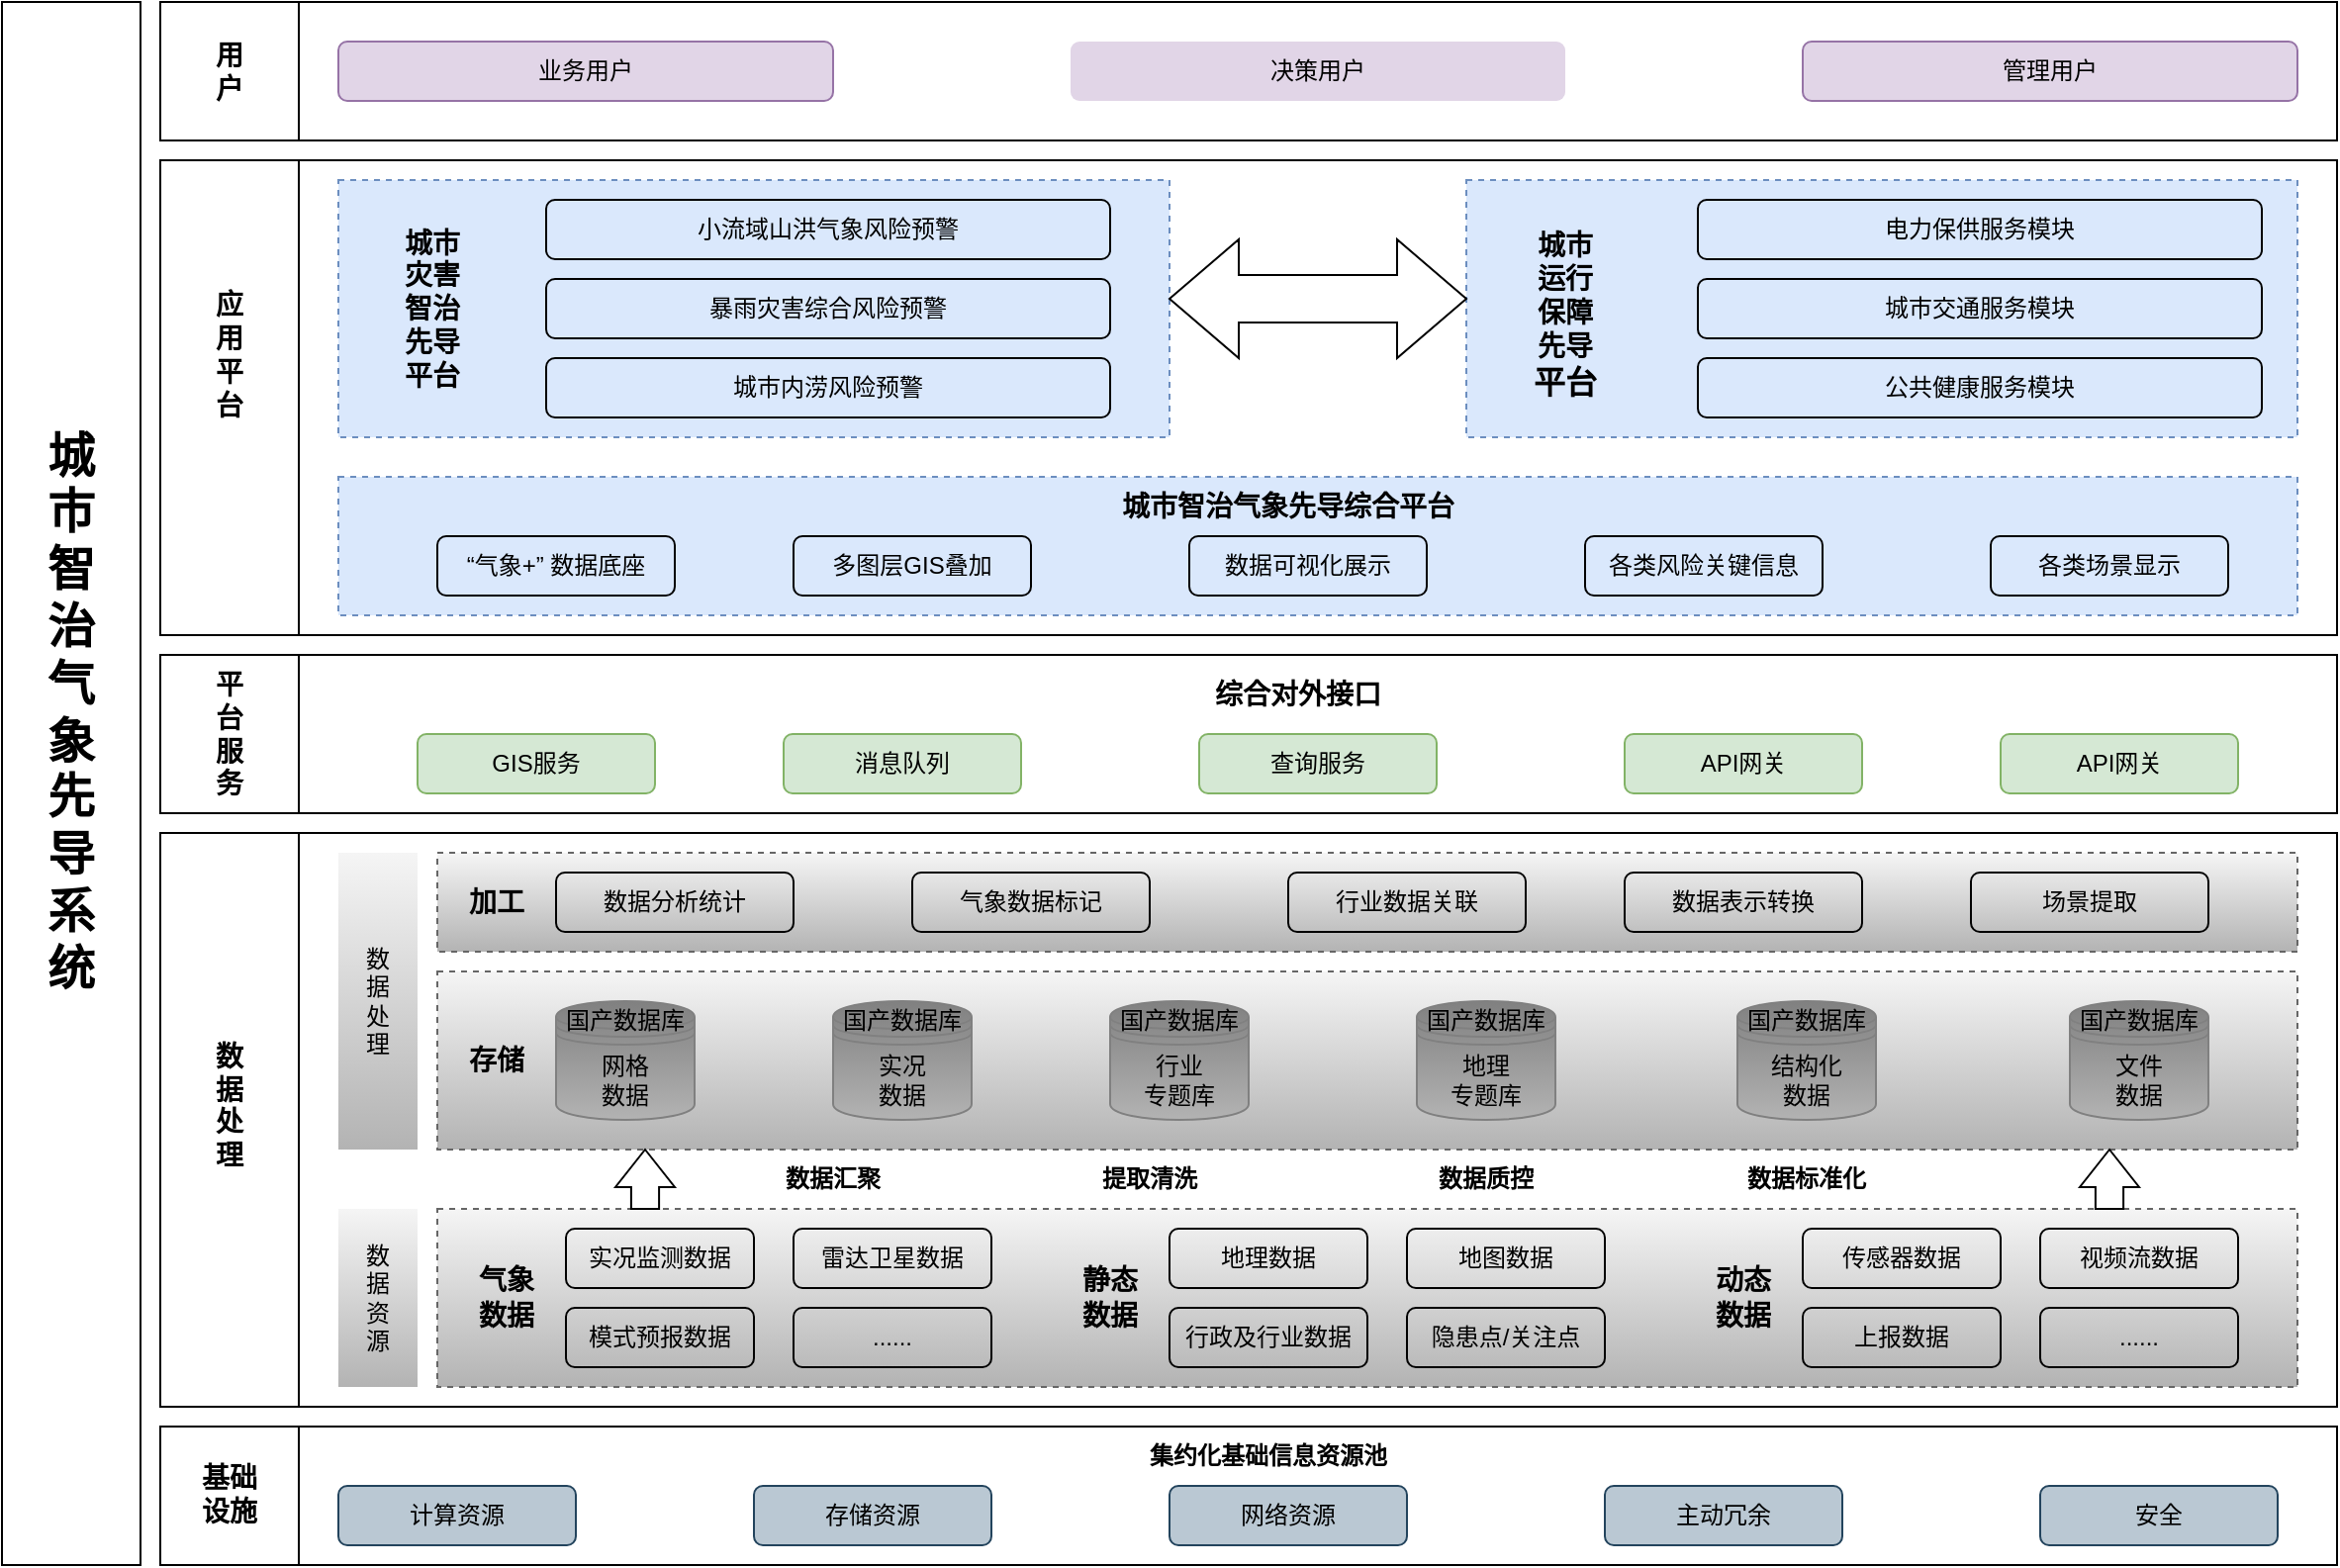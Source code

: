 <mxfile version="24.7.17">
  <diagram name="第 1 页" id="U8_30fp2nvI91OFab40k">
    <mxGraphModel dx="2796" dy="2189" grid="1" gridSize="10" guides="1" tooltips="1" connect="1" arrows="1" fold="1" page="1" pageScale="1" pageWidth="827" pageHeight="1169" math="0" shadow="0">
      <root>
        <mxCell id="0" />
        <mxCell id="1" parent="0" />
        <mxCell id="RmIIlUzGBDgc_fLuhPYh-38" value="" style="rounded=0;whiteSpace=wrap;html=1;dashed=1;fillColor=#dae8fc;strokeColor=#6c8ebf;" vertex="1" parent="1">
          <mxGeometry x="690" y="70" width="420" height="130" as="geometry" />
        </mxCell>
        <mxCell id="UFrKVk_Evucttn0kIX_x-103" value="" style="rounded=0;whiteSpace=wrap;html=1;fillColor=none;" parent="1" vertex="1">
          <mxGeometry x="100" y="60" width="1030" height="240" as="geometry" />
        </mxCell>
        <mxCell id="UFrKVk_Evucttn0kIX_x-15" value="" style="rounded=0;whiteSpace=wrap;html=1;fillColor=none;" parent="1" vertex="1">
          <mxGeometry x="100" y="400" width="1030" height="290" as="geometry" />
        </mxCell>
        <mxCell id="UFrKVk_Evucttn0kIX_x-48" value="" style="rounded=0;whiteSpace=wrap;html=1;fillColor=#f5f5f5;gradientColor=#b3b3b3;strokeColor=#666666;dashed=1;" parent="1" vertex="1">
          <mxGeometry x="170" y="470" width="940" height="90" as="geometry" />
        </mxCell>
        <mxCell id="UFrKVk_Evucttn0kIX_x-50" value="" style="shape=datastore;whiteSpace=wrap;html=1;fillColor=#808080;gradientColor=#b3b3b3;strokeColor=#808080;" parent="1" vertex="1">
          <mxGeometry x="230" y="485" width="70" height="60" as="geometry" />
        </mxCell>
        <mxCell id="UFrKVk_Evucttn0kIX_x-51" value="网格&lt;div&gt;数据&lt;/div&gt;" style="text;html=1;align=center;verticalAlign=middle;whiteSpace=wrap;rounded=0;" parent="1" vertex="1">
          <mxGeometry x="235" y="510" width="60" height="30" as="geometry" />
        </mxCell>
        <mxCell id="UFrKVk_Evucttn0kIX_x-7" value="" style="rounded=0;whiteSpace=wrap;html=1;fillColor=none;" parent="1" vertex="1">
          <mxGeometry x="100" y="700" width="1030" height="70" as="geometry" />
        </mxCell>
        <mxCell id="UFrKVk_Evucttn0kIX_x-18" value="" style="rounded=0;whiteSpace=wrap;html=1;fillColor=#f5f5f5;gradientColor=#b3b3b3;strokeColor=#666666;dashed=1;" parent="1" vertex="1">
          <mxGeometry x="170" y="590" width="940" height="90" as="geometry" />
        </mxCell>
        <mxCell id="UFrKVk_Evucttn0kIX_x-1" value="计算资源" style="rounded=1;whiteSpace=wrap;html=1;fillColor=#bac8d3;strokeColor=#23445d;" parent="1" vertex="1">
          <mxGeometry x="120" y="730" width="120" height="30" as="geometry" />
        </mxCell>
        <mxCell id="UFrKVk_Evucttn0kIX_x-2" value="存储资源" style="rounded=1;whiteSpace=wrap;html=1;fillColor=#bac8d3;strokeColor=#23445d;" parent="1" vertex="1">
          <mxGeometry x="330" y="730" width="120" height="30" as="geometry" />
        </mxCell>
        <mxCell id="UFrKVk_Evucttn0kIX_x-3" value="网络资源" style="rounded=1;whiteSpace=wrap;html=1;fillColor=#bac8d3;strokeColor=#23445d;" parent="1" vertex="1">
          <mxGeometry x="540" y="730" width="120" height="30" as="geometry" />
        </mxCell>
        <mxCell id="UFrKVk_Evucttn0kIX_x-4" value="主动冗余" style="rounded=1;whiteSpace=wrap;html=1;fillColor=#bac8d3;strokeColor=#23445d;" parent="1" vertex="1">
          <mxGeometry x="760" y="730" width="120" height="30" as="geometry" />
        </mxCell>
        <mxCell id="UFrKVk_Evucttn0kIX_x-5" value="安全" style="rounded=1;whiteSpace=wrap;html=1;fillColor=#bac8d3;strokeColor=#23445d;" parent="1" vertex="1">
          <mxGeometry x="980" y="730" width="120" height="30" as="geometry" />
        </mxCell>
        <mxCell id="UFrKVk_Evucttn0kIX_x-6" value="&lt;font face=&quot;Times New Roman&quot; style=&quot;font-size: 14px;&quot;&gt;&lt;b style=&quot;&quot;&gt;基础&lt;/b&gt;&lt;/font&gt;&lt;div&gt;&lt;font face=&quot;xRImtguvzTZKVekVsjoN&quot; style=&quot;font-size: 14px;&quot;&gt;&lt;b style=&quot;&quot;&gt;设施&lt;/b&gt;&lt;/font&gt;&lt;/div&gt;" style="whiteSpace=wrap;html=1;aspect=fixed;fillColor=none;" parent="1" vertex="1">
          <mxGeometry x="30" y="700" width="70" height="70" as="geometry" />
        </mxCell>
        <mxCell id="UFrKVk_Evucttn0kIX_x-8" value="&lt;b&gt;集约化基础信息资源池&lt;/b&gt;" style="text;html=1;align=center;verticalAlign=middle;whiteSpace=wrap;rounded=0;" parent="1" vertex="1">
          <mxGeometry x="485" y="700" width="210" height="30" as="geometry" />
        </mxCell>
        <mxCell id="UFrKVk_Evucttn0kIX_x-13" value="数&lt;div&gt;据&lt;/div&gt;&lt;div&gt;资&lt;/div&gt;&lt;div&gt;源&lt;/div&gt;" style="rounded=0;whiteSpace=wrap;html=1;fillColor=#f5f5f5;strokeColor=none;gradientColor=#b3b3b3;" parent="1" vertex="1">
          <mxGeometry x="120" y="590" width="40" height="90" as="geometry" />
        </mxCell>
        <mxCell id="UFrKVk_Evucttn0kIX_x-17" value="&lt;font style=&quot;font-size: 14px;&quot;&gt;&lt;b style=&quot;&quot;&gt;数&lt;/b&gt;&lt;/font&gt;&lt;div&gt;&lt;font style=&quot;font-size: 14px;&quot;&gt;&lt;b&gt;据&lt;/b&gt;&lt;/font&gt;&lt;/div&gt;&lt;div&gt;&lt;font style=&quot;font-size: 14px;&quot;&gt;&lt;b&gt;处&lt;/b&gt;&lt;/font&gt;&lt;/div&gt;&lt;div&gt;&lt;font style=&quot;font-size: 14px;&quot;&gt;&lt;b&gt;理&lt;/b&gt;&lt;/font&gt;&lt;/div&gt;&lt;div&gt;&lt;br&gt;&lt;/div&gt;" style="rounded=0;whiteSpace=wrap;html=1;fillColor=none;" parent="1" vertex="1">
          <mxGeometry x="30" y="400" width="70" height="290" as="geometry" />
        </mxCell>
        <mxCell id="UFrKVk_Evucttn0kIX_x-19" value="&lt;font face=&quot;Times New Roman&quot; style=&quot;font-size: 14px;&quot;&gt;&lt;b&gt;气象&lt;/b&gt;&lt;/font&gt;&lt;div&gt;&lt;font style=&quot;font-size: 14px;&quot;&gt;&lt;b&gt;数据&lt;/b&gt;&lt;/font&gt;&lt;/div&gt;" style="text;html=1;align=center;verticalAlign=middle;whiteSpace=wrap;rounded=0;" parent="1" vertex="1">
          <mxGeometry x="175" y="605" width="60" height="60" as="geometry" />
        </mxCell>
        <mxCell id="UFrKVk_Evucttn0kIX_x-21" value="实况监测数据" style="rounded=1;whiteSpace=wrap;html=1;fillColor=none;" parent="1" vertex="1">
          <mxGeometry x="235" y="600" width="95" height="30" as="geometry" />
        </mxCell>
        <mxCell id="UFrKVk_Evucttn0kIX_x-22" value="模式预报数据" style="rounded=1;whiteSpace=wrap;html=1;fillColor=none;" parent="1" vertex="1">
          <mxGeometry x="235" y="640" width="95" height="30" as="geometry" />
        </mxCell>
        <mxCell id="UFrKVk_Evucttn0kIX_x-23" value="雷达卫星数据" style="rounded=1;whiteSpace=wrap;html=1;fillColor=none;" parent="1" vertex="1">
          <mxGeometry x="350" y="600" width="100" height="30" as="geometry" />
        </mxCell>
        <mxCell id="UFrKVk_Evucttn0kIX_x-24" value="......" style="rounded=1;whiteSpace=wrap;html=1;fillColor=none;" parent="1" vertex="1">
          <mxGeometry x="350" y="640" width="100" height="30" as="geometry" />
        </mxCell>
        <mxCell id="UFrKVk_Evucttn0kIX_x-34" value="&lt;font face=&quot;Times New Roman&quot;&gt;&lt;span style=&quot;font-size: 14px;&quot;&gt;&lt;b&gt;静态&lt;/b&gt;&lt;/span&gt;&lt;/font&gt;&lt;br&gt;&lt;div&gt;&lt;font style=&quot;font-size: 14px;&quot;&gt;&lt;b&gt;数据&lt;/b&gt;&lt;/font&gt;&lt;/div&gt;" style="text;html=1;align=center;verticalAlign=middle;whiteSpace=wrap;rounded=1;" parent="1" vertex="1">
          <mxGeometry x="480" y="605" width="60" height="60" as="geometry" />
        </mxCell>
        <mxCell id="UFrKVk_Evucttn0kIX_x-35" value="地理数据" style="rounded=1;whiteSpace=wrap;html=1;fillColor=none;" parent="1" vertex="1">
          <mxGeometry x="540" y="600" width="100" height="30" as="geometry" />
        </mxCell>
        <mxCell id="UFrKVk_Evucttn0kIX_x-36" value="地图数据" style="rounded=1;whiteSpace=wrap;html=1;fillColor=none;" parent="1" vertex="1">
          <mxGeometry x="660" y="600" width="100" height="30" as="geometry" />
        </mxCell>
        <mxCell id="UFrKVk_Evucttn0kIX_x-37" value="行政及行业数据" style="rounded=1;whiteSpace=wrap;html=1;fillColor=none;" parent="1" vertex="1">
          <mxGeometry x="540" y="640" width="100" height="30" as="geometry" />
        </mxCell>
        <mxCell id="UFrKVk_Evucttn0kIX_x-38" value="隐患点/关注点" style="rounded=1;whiteSpace=wrap;html=1;fillColor=none;" parent="1" vertex="1">
          <mxGeometry x="660" y="640" width="100" height="30" as="geometry" />
        </mxCell>
        <mxCell id="UFrKVk_Evucttn0kIX_x-39" value="数&lt;div&gt;据&lt;/div&gt;&lt;div&gt;处&lt;/div&gt;&lt;div&gt;理&lt;/div&gt;" style="rounded=0;whiteSpace=wrap;html=1;fillColor=#f5f5f5;strokeColor=none;gradientColor=#b3b3b3;" parent="1" vertex="1">
          <mxGeometry x="120" y="410" width="40" height="150" as="geometry" />
        </mxCell>
        <mxCell id="UFrKVk_Evucttn0kIX_x-42" value="" style="html=1;shadow=0;dashed=0;align=center;verticalAlign=middle;shape=mxgraph.arrows2.arrow;dy=0.53;dx=19;direction=north;notch=0;" parent="1" vertex="1">
          <mxGeometry x="260" y="560" width="30" height="30" as="geometry" />
        </mxCell>
        <mxCell id="UFrKVk_Evucttn0kIX_x-43" value="" style="html=1;shadow=0;dashed=0;align=center;verticalAlign=middle;shape=mxgraph.arrows2.arrow;dy=0.53;dx=19;direction=north;notch=0;" parent="1" vertex="1">
          <mxGeometry x="1000" y="560" width="30" height="30" as="geometry" />
        </mxCell>
        <mxCell id="UFrKVk_Evucttn0kIX_x-44" value="&lt;b&gt;数据汇聚&lt;/b&gt;" style="text;html=1;align=center;verticalAlign=middle;whiteSpace=wrap;rounded=0;" parent="1" vertex="1">
          <mxGeometry x="340" y="560" width="60" height="30" as="geometry" />
        </mxCell>
        <mxCell id="UFrKVk_Evucttn0kIX_x-45" value="&lt;b&gt;提取清洗&lt;/b&gt;" style="text;html=1;align=center;verticalAlign=middle;whiteSpace=wrap;rounded=0;" parent="1" vertex="1">
          <mxGeometry x="500" y="560" width="60" height="30" as="geometry" />
        </mxCell>
        <mxCell id="UFrKVk_Evucttn0kIX_x-46" value="&lt;b&gt;数据质控&lt;/b&gt;" style="text;html=1;align=center;verticalAlign=middle;whiteSpace=wrap;rounded=0;" parent="1" vertex="1">
          <mxGeometry x="670" y="560" width="60" height="30" as="geometry" />
        </mxCell>
        <mxCell id="UFrKVk_Evucttn0kIX_x-47" value="&lt;b&gt;数据标准化&lt;/b&gt;" style="text;html=1;align=center;verticalAlign=middle;whiteSpace=wrap;rounded=0;" parent="1" vertex="1">
          <mxGeometry x="827" y="560" width="70" height="30" as="geometry" />
        </mxCell>
        <mxCell id="UFrKVk_Evucttn0kIX_x-49" value="&lt;b&gt;&lt;font style=&quot;font-size: 14px;&quot;&gt;存储&lt;/font&gt;&lt;/b&gt;" style="text;html=1;align=center;verticalAlign=middle;whiteSpace=wrap;rounded=0;" parent="1" vertex="1">
          <mxGeometry x="170" y="500" width="60" height="30" as="geometry" />
        </mxCell>
        <mxCell id="UFrKVk_Evucttn0kIX_x-52" value="实况&lt;div&gt;数据&lt;/div&gt;" style="shape=datastore;whiteSpace=wrap;html=1;fillColor=#808080;gradientColor=#b3b3b3;strokeColor=#808080;" parent="1" vertex="1">
          <mxGeometry x="370" y="485" width="70" height="60" as="geometry" />
        </mxCell>
        <mxCell id="UFrKVk_Evucttn0kIX_x-53" value="结构化&lt;div&gt;数据&lt;/div&gt;" style="shape=datastore;whiteSpace=wrap;html=1;fillColor=#808080;gradientColor=#b3b3b3;strokeColor=#808080;" parent="1" vertex="1">
          <mxGeometry x="827" y="485" width="70" height="60" as="geometry" />
        </mxCell>
        <mxCell id="UFrKVk_Evucttn0kIX_x-54" value="&lt;div&gt;文件&lt;/div&gt;&lt;div&gt;数据&lt;/div&gt;" style="shape=datastore;whiteSpace=wrap;html=1;fillColor=#808080;gradientColor=#b3b3b3;strokeColor=#808080;" parent="1" vertex="1">
          <mxGeometry x="995" y="485" width="70" height="60" as="geometry" />
        </mxCell>
        <mxCell id="UFrKVk_Evucttn0kIX_x-55" value="" style="rounded=0;whiteSpace=wrap;html=1;fillColor=#f5f5f5;gradientColor=#b3b3b3;strokeColor=#666666;dashed=1;" parent="1" vertex="1">
          <mxGeometry x="170" y="410" width="940" height="50" as="geometry" />
        </mxCell>
        <mxCell id="UFrKVk_Evucttn0kIX_x-56" value="&lt;b&gt;&lt;font style=&quot;font-size: 14px;&quot;&gt;加工&lt;/font&gt;&lt;/b&gt;" style="text;html=1;align=center;verticalAlign=middle;whiteSpace=wrap;rounded=0;" parent="1" vertex="1">
          <mxGeometry x="170" y="420" width="60" height="30" as="geometry" />
        </mxCell>
        <mxCell id="UFrKVk_Evucttn0kIX_x-57" value="数据分析统计" style="rounded=1;whiteSpace=wrap;html=1;fillColor=none;" parent="1" vertex="1">
          <mxGeometry x="230" y="420" width="120" height="30" as="geometry" />
        </mxCell>
        <mxCell id="UFrKVk_Evucttn0kIX_x-58" value="气象数据标记" style="rounded=1;whiteSpace=wrap;html=1;fillColor=none;" parent="1" vertex="1">
          <mxGeometry x="410" y="420" width="120" height="30" as="geometry" />
        </mxCell>
        <mxCell id="UFrKVk_Evucttn0kIX_x-59" value="行业数据关联" style="rounded=1;whiteSpace=wrap;html=1;fillColor=none;" parent="1" vertex="1">
          <mxGeometry x="600" y="420" width="120" height="30" as="geometry" />
        </mxCell>
        <mxCell id="UFrKVk_Evucttn0kIX_x-60" value="场景提取" style="rounded=1;whiteSpace=wrap;html=1;fillColor=none;" parent="1" vertex="1">
          <mxGeometry x="945" y="420" width="120" height="30" as="geometry" />
        </mxCell>
        <mxCell id="UFrKVk_Evucttn0kIX_x-61" value="" style="rounded=0;whiteSpace=wrap;html=1;fillColor=none;" parent="1" vertex="1">
          <mxGeometry x="100" y="310" width="1030" height="80" as="geometry" />
        </mxCell>
        <mxCell id="UFrKVk_Evucttn0kIX_x-64" value="&lt;div&gt;&lt;span style=&quot;font-size: 14px;&quot;&gt;&lt;b&gt;平&lt;/b&gt;&lt;/span&gt;&lt;/div&gt;&lt;div&gt;&lt;span style=&quot;font-size: 14px;&quot;&gt;&lt;b&gt;台&lt;/b&gt;&lt;/span&gt;&lt;/div&gt;&lt;div&gt;&lt;span style=&quot;font-size: 14px;&quot;&gt;&lt;b&gt;服&lt;/b&gt;&lt;/span&gt;&lt;/div&gt;&lt;div&gt;&lt;span style=&quot;font-size: 14px;&quot;&gt;&lt;b&gt;务&lt;/b&gt;&lt;/span&gt;&lt;/div&gt;" style="rounded=0;whiteSpace=wrap;html=1;fillColor=none;" parent="1" vertex="1">
          <mxGeometry x="30" y="310" width="70" height="80" as="geometry" />
        </mxCell>
        <mxCell id="UFrKVk_Evucttn0kIX_x-96" value="GIS服务" style="rounded=1;whiteSpace=wrap;html=1;fillColor=#d5e8d4;strokeColor=#82b366;" parent="1" vertex="1">
          <mxGeometry x="160" y="350" width="120" height="30" as="geometry" />
        </mxCell>
        <mxCell id="UFrKVk_Evucttn0kIX_x-97" value="消息队列" style="rounded=1;whiteSpace=wrap;html=1;fillColor=#d5e8d4;strokeColor=#82b366;" parent="1" vertex="1">
          <mxGeometry x="345" y="350" width="120" height="30" as="geometry" />
        </mxCell>
        <mxCell id="UFrKVk_Evucttn0kIX_x-98" value="查询服务" style="rounded=1;whiteSpace=wrap;html=1;fillColor=#d5e8d4;strokeColor=#82b366;" parent="1" vertex="1">
          <mxGeometry x="555" y="350" width="120" height="30" as="geometry" />
        </mxCell>
        <mxCell id="UFrKVk_Evucttn0kIX_x-99" value="API网关" style="rounded=1;whiteSpace=wrap;html=1;fillColor=#d5e8d4;strokeColor=#82b366;" parent="1" vertex="1">
          <mxGeometry x="770" y="350" width="120" height="30" as="geometry" />
        </mxCell>
        <mxCell id="UFrKVk_Evucttn0kIX_x-104" value="" style="rounded=0;whiteSpace=wrap;html=1;dashed=1;fillColor=#dae8fc;strokeColor=#6c8ebf;" parent="1" vertex="1">
          <mxGeometry x="120" y="70" width="420" height="130" as="geometry" />
        </mxCell>
        <mxCell id="UFrKVk_Evucttn0kIX_x-105" value="&lt;span style=&quot;font-size: 14px;&quot;&gt;&lt;b&gt;应&lt;/b&gt;&lt;/span&gt;&lt;div&gt;&lt;span style=&quot;font-size: 14px;&quot;&gt;&lt;b&gt;用&lt;/b&gt;&lt;/span&gt;&lt;/div&gt;&lt;div&gt;&lt;span style=&quot;font-size: 14px;&quot;&gt;&lt;b&gt;平&lt;/b&gt;&lt;/span&gt;&lt;/div&gt;&lt;div&gt;&lt;span style=&quot;font-size: 14px;&quot;&gt;&lt;b&gt;台&lt;/b&gt;&lt;/span&gt;&lt;br&gt;&lt;div&gt;&lt;div&gt;&lt;br&gt;&lt;/div&gt;&lt;div&gt;&lt;br&gt;&lt;/div&gt;&lt;div&gt;&lt;br&gt;&lt;/div&gt;&lt;/div&gt;&lt;/div&gt;" style="rounded=0;whiteSpace=wrap;html=1;fillColor=none;" parent="1" vertex="1">
          <mxGeometry x="30" y="60" width="70" height="240" as="geometry" />
        </mxCell>
        <mxCell id="UFrKVk_Evucttn0kIX_x-107" value="&lt;font style=&quot;font-size: 14px;&quot;&gt;&lt;b style=&quot;&quot;&gt;城&lt;span style=&quot;background-color: initial;&quot;&gt;市&lt;/span&gt;&lt;/b&gt;&lt;/font&gt;&lt;div&gt;&lt;font style=&quot;font-size: 14px;&quot;&gt;&lt;b&gt;灾&lt;span style=&quot;background-color: initial;&quot;&gt;害&lt;/span&gt;&lt;/b&gt;&lt;/font&gt;&lt;/div&gt;&lt;div&gt;&lt;font style=&quot;font-size: 14px;&quot;&gt;&lt;b&gt;智&lt;span style=&quot;background-color: initial;&quot;&gt;治&lt;/span&gt;&lt;/b&gt;&lt;/font&gt;&lt;/div&gt;&lt;div&gt;&lt;font style=&quot;font-size: 14px;&quot;&gt;&lt;b style=&quot;&quot;&gt;先&lt;span style=&quot;background-color: initial;&quot;&gt;导&lt;/span&gt;&lt;/b&gt;&lt;/font&gt;&lt;/div&gt;&lt;div&gt;&lt;font style=&quot;font-size: 14px;&quot;&gt;&lt;b&gt;平&lt;span style=&quot;background-color: initial;&quot;&gt;台&lt;/span&gt;&lt;/b&gt;&lt;/font&gt;&lt;/div&gt;" style="rounded=1;whiteSpace=wrap;html=1;fillColor=none;strokeColor=none;" parent="1" vertex="1">
          <mxGeometry x="150" y="77.5" width="35" height="115" as="geometry" />
        </mxCell>
        <mxCell id="UFrKVk_Evucttn0kIX_x-118" value="" style="rounded=0;whiteSpace=wrap;html=1;fillColor=none;" parent="1" vertex="1">
          <mxGeometry x="100" y="-20" width="1030" height="70" as="geometry" />
        </mxCell>
        <mxCell id="UFrKVk_Evucttn0kIX_x-119" value="&lt;span style=&quot;font-size: 14px;&quot;&gt;&lt;b&gt;用&lt;/b&gt;&lt;/span&gt;&lt;div&gt;&lt;span style=&quot;font-size: 14px;&quot;&gt;&lt;b&gt;户&lt;/b&gt;&lt;/span&gt;&lt;/div&gt;" style="rounded=0;whiteSpace=wrap;html=1;fillColor=none;" parent="1" vertex="1">
          <mxGeometry x="30" y="-20" width="70" height="70" as="geometry" />
        </mxCell>
        <mxCell id="UFrKVk_Evucttn0kIX_x-120" value="业务用户" style="rounded=1;whiteSpace=wrap;html=1;fillColor=#e1d5e7;strokeColor=#9673a6;" parent="1" vertex="1">
          <mxGeometry x="120" width="250" height="30" as="geometry" />
        </mxCell>
        <mxCell id="UFrKVk_Evucttn0kIX_x-121" value="决策用户" style="rounded=1;whiteSpace=wrap;html=1;fillColor=#e1d5e7;strokeColor=none;" parent="1" vertex="1">
          <mxGeometry x="490" width="250" height="30" as="geometry" />
        </mxCell>
        <mxCell id="UFrKVk_Evucttn0kIX_x-122" value="管理用户" style="rounded=1;whiteSpace=wrap;html=1;fillColor=#e1d5e7;strokeColor=#9673a6;" parent="1" vertex="1">
          <mxGeometry x="860" width="250" height="30" as="geometry" />
        </mxCell>
        <mxCell id="UFrKVk_Evucttn0kIX_x-125" value="国产数据库" style="text;html=1;align=center;verticalAlign=middle;whiteSpace=wrap;rounded=0;" parent="1" vertex="1">
          <mxGeometry x="230" y="480" width="70" height="30" as="geometry" />
        </mxCell>
        <mxCell id="UFrKVk_Evucttn0kIX_x-126" value="国产数据库" style="text;html=1;align=center;verticalAlign=middle;whiteSpace=wrap;rounded=0;" parent="1" vertex="1">
          <mxGeometry x="370" y="480" width="70" height="30" as="geometry" />
        </mxCell>
        <mxCell id="UFrKVk_Evucttn0kIX_x-127" value="国产数据库" style="text;html=1;align=center;verticalAlign=middle;whiteSpace=wrap;rounded=0;" parent="1" vertex="1">
          <mxGeometry x="827" y="480" width="70" height="30" as="geometry" />
        </mxCell>
        <mxCell id="UFrKVk_Evucttn0kIX_x-128" value="国产数据库" style="text;html=1;align=center;verticalAlign=middle;whiteSpace=wrap;rounded=0;" parent="1" vertex="1">
          <mxGeometry x="995" y="480" width="70" height="30" as="geometry" />
        </mxCell>
        <mxCell id="UFrKVk_Evucttn0kIX_x-129" value="&lt;div&gt;&lt;span style=&quot;font-size: 24px;&quot;&gt;&lt;b&gt;城&lt;/b&gt;&lt;/span&gt;&lt;/div&gt;&lt;div&gt;&lt;span style=&quot;font-size: 24px;&quot;&gt;&lt;b&gt;市&lt;/b&gt;&lt;/span&gt;&lt;/div&gt;&lt;div&gt;&lt;span style=&quot;font-size: 24px;&quot;&gt;&lt;b&gt;智&lt;/b&gt;&lt;/span&gt;&lt;/div&gt;&lt;div&gt;&lt;span style=&quot;font-size: 24px;&quot;&gt;&lt;b&gt;治&lt;/b&gt;&lt;/span&gt;&lt;/div&gt;&lt;div&gt;&lt;span style=&quot;font-size: 24px;&quot;&gt;&lt;b&gt;气&lt;/b&gt;&lt;/span&gt;&lt;/div&gt;&lt;div&gt;&lt;span style=&quot;font-size: 24px;&quot;&gt;&lt;b&gt;象&lt;/b&gt;&lt;/span&gt;&lt;/div&gt;&lt;div&gt;&lt;span style=&quot;font-size: 24px;&quot;&gt;&lt;b&gt;先&lt;/b&gt;&lt;/span&gt;&lt;/div&gt;&lt;div&gt;&lt;span style=&quot;font-size: 24px;&quot;&gt;&lt;b&gt;导&lt;/b&gt;&lt;/span&gt;&lt;/div&gt;&lt;div&gt;&lt;span style=&quot;font-size: 24px;&quot;&gt;&lt;b&gt;系&lt;/b&gt;&lt;/span&gt;&lt;/div&gt;&lt;div&gt;&lt;span style=&quot;font-size: 24px;&quot;&gt;&lt;b&gt;统&lt;/b&gt;&lt;/span&gt;&lt;/div&gt;&lt;div&gt;&lt;br&gt;&lt;/div&gt;&lt;div&gt;&lt;br&gt;&lt;/div&gt;&lt;div&gt;&lt;br&gt;&lt;/div&gt;&lt;div&gt;&lt;br&gt;&lt;/div&gt;&lt;div&gt;&lt;br&gt;&lt;/div&gt;" style="rounded=0;whiteSpace=wrap;html=1;fillColor=none;" parent="1" vertex="1">
          <mxGeometry x="-50" y="-20" width="70" height="790" as="geometry" />
        </mxCell>
        <mxCell id="RmIIlUzGBDgc_fLuhPYh-1" value="&lt;font face=&quot;Times New Roman&quot;&gt;&lt;span style=&quot;font-size: 14px;&quot;&gt;&lt;b&gt;动态&lt;/b&gt;&lt;/span&gt;&lt;/font&gt;&lt;br&gt;&lt;div&gt;&lt;font style=&quot;font-size: 14px;&quot;&gt;&lt;b&gt;数据&lt;/b&gt;&lt;/font&gt;&lt;/div&gt;" style="text;html=1;align=center;verticalAlign=middle;whiteSpace=wrap;rounded=1;" vertex="1" parent="1">
          <mxGeometry x="800" y="605" width="60" height="60" as="geometry" />
        </mxCell>
        <mxCell id="RmIIlUzGBDgc_fLuhPYh-2" value="传感器数据" style="rounded=1;whiteSpace=wrap;html=1;fillColor=none;" vertex="1" parent="1">
          <mxGeometry x="860" y="600" width="100" height="30" as="geometry" />
        </mxCell>
        <mxCell id="RmIIlUzGBDgc_fLuhPYh-3" value="视频流数据" style="rounded=1;whiteSpace=wrap;html=1;fillColor=none;" vertex="1" parent="1">
          <mxGeometry x="980" y="600" width="100" height="30" as="geometry" />
        </mxCell>
        <mxCell id="RmIIlUzGBDgc_fLuhPYh-9" value="上报数据" style="rounded=1;whiteSpace=wrap;html=1;fillColor=none;" vertex="1" parent="1">
          <mxGeometry x="860" y="640" width="100" height="30" as="geometry" />
        </mxCell>
        <mxCell id="RmIIlUzGBDgc_fLuhPYh-10" value="......" style="rounded=1;whiteSpace=wrap;html=1;fillColor=none;" vertex="1" parent="1">
          <mxGeometry x="980" y="640" width="100" height="30" as="geometry" />
        </mxCell>
        <mxCell id="RmIIlUzGBDgc_fLuhPYh-11" value="行业&lt;div&gt;专题库&lt;/div&gt;" style="shape=datastore;whiteSpace=wrap;html=1;fillColor=#808080;gradientColor=#b3b3b3;strokeColor=#808080;" vertex="1" parent="1">
          <mxGeometry x="510" y="485" width="70" height="60" as="geometry" />
        </mxCell>
        <mxCell id="RmIIlUzGBDgc_fLuhPYh-12" value="国产数据库" style="text;html=1;align=center;verticalAlign=middle;whiteSpace=wrap;rounded=0;" vertex="1" parent="1">
          <mxGeometry x="510" y="480" width="70" height="30" as="geometry" />
        </mxCell>
        <mxCell id="RmIIlUzGBDgc_fLuhPYh-13" value="&lt;div&gt;地理&lt;br&gt;专题库&lt;/div&gt;" style="shape=datastore;whiteSpace=wrap;html=1;fillColor=#808080;gradientColor=#b3b3b3;strokeColor=#808080;" vertex="1" parent="1">
          <mxGeometry x="665" y="485" width="70" height="60" as="geometry" />
        </mxCell>
        <mxCell id="RmIIlUzGBDgc_fLuhPYh-14" value="国产数据库" style="text;html=1;align=center;verticalAlign=middle;whiteSpace=wrap;rounded=0;" vertex="1" parent="1">
          <mxGeometry x="665" y="480" width="70" height="30" as="geometry" />
        </mxCell>
        <mxCell id="RmIIlUzGBDgc_fLuhPYh-15" value="数据表示转换" style="rounded=1;whiteSpace=wrap;html=1;fillColor=none;" vertex="1" parent="1">
          <mxGeometry x="770" y="420" width="120" height="30" as="geometry" />
        </mxCell>
        <mxCell id="RmIIlUzGBDgc_fLuhPYh-16" value="API网关" style="rounded=1;whiteSpace=wrap;html=1;fillColor=#d5e8d4;strokeColor=#82b366;" vertex="1" parent="1">
          <mxGeometry x="960" y="350" width="120" height="30" as="geometry" />
        </mxCell>
        <mxCell id="RmIIlUzGBDgc_fLuhPYh-19" value="&lt;font style=&quot;font-size: 12px;&quot; face=&quot;Times New Roman&quot;&gt;暴雨灾害综合风险预警&lt;/font&gt;" style="rounded=1;whiteSpace=wrap;html=1;fillColor=none;" vertex="1" parent="1">
          <mxGeometry x="225" y="120" width="285" height="30" as="geometry" />
        </mxCell>
        <mxCell id="RmIIlUzGBDgc_fLuhPYh-21" value="&lt;font style=&quot;font-size: 12px;&quot; face=&quot;Times New Roman&quot;&gt;城市内涝风险预警&lt;/font&gt;" style="rounded=1;whiteSpace=wrap;html=1;fillColor=none;" vertex="1" parent="1">
          <mxGeometry x="225" y="160" width="285" height="30" as="geometry" />
        </mxCell>
        <mxCell id="RmIIlUzGBDgc_fLuhPYh-23" value="&lt;font style=&quot;font-size: 12px;&quot; face=&quot;Times New Roman&quot;&gt;小流域山洪气象风险预警&lt;/font&gt;" style="rounded=1;whiteSpace=wrap;html=1;fillColor=none;" vertex="1" parent="1">
          <mxGeometry x="225" y="80" width="285" height="30" as="geometry" />
        </mxCell>
        <mxCell id="RmIIlUzGBDgc_fLuhPYh-24" value="&lt;font style=&quot;font-size: 14px;&quot;&gt;&lt;b style=&quot;&quot;&gt;城&lt;span style=&quot;background-color: initial;&quot;&gt;市&lt;/span&gt;&lt;/b&gt;&lt;/font&gt;&lt;div&gt;&lt;font style=&quot;font-size: 14px;&quot;&gt;&lt;b&gt;运&lt;span style=&quot;background-color: initial;&quot;&gt;行&lt;/span&gt;&lt;/b&gt;&lt;/font&gt;&lt;/div&gt;&lt;div&gt;&lt;font style=&quot;font-size: 14px;&quot;&gt;&lt;b&gt;&lt;span style=&quot;background-color: initial;&quot;&gt;保&lt;/span&gt;&lt;span style=&quot;background-color: initial;&quot;&gt;障&lt;/span&gt;&lt;/b&gt;&lt;/font&gt;&lt;/div&gt;&lt;div&gt;&lt;font style=&quot;font-size: 14px;&quot;&gt;&lt;b&gt;&lt;span style=&quot;background-color: initial;&quot;&gt;先&lt;/span&gt;&lt;span style=&quot;background-color: initial;&quot;&gt;导&lt;/span&gt;&lt;/b&gt;&lt;/font&gt;&lt;/div&gt;&lt;div&gt;&lt;font size=&quot;3&quot;&gt;&lt;b&gt;平&lt;span style=&quot;background-color: initial;&quot;&gt;台&lt;/span&gt;&lt;/b&gt;&lt;/font&gt;&lt;/div&gt;" style="rounded=1;whiteSpace=wrap;html=1;fillColor=none;strokeColor=none;" vertex="1" parent="1">
          <mxGeometry x="715" y="82.5" width="50" height="110" as="geometry" />
        </mxCell>
        <mxCell id="RmIIlUzGBDgc_fLuhPYh-26" value="&lt;font style=&quot;font-size: 12px;&quot;&gt;城市交通服务模块&lt;/font&gt;" style="rounded=1;whiteSpace=wrap;html=1;fillColor=none;" vertex="1" parent="1">
          <mxGeometry x="807" y="120" width="285" height="30" as="geometry" />
        </mxCell>
        <mxCell id="RmIIlUzGBDgc_fLuhPYh-28" value="&lt;font style=&quot;font-size: 12px;&quot;&gt;电力保供服务模块&lt;/font&gt;" style="rounded=1;whiteSpace=wrap;html=1;fillColor=none;" vertex="1" parent="1">
          <mxGeometry x="807" y="80" width="285" height="30" as="geometry" />
        </mxCell>
        <mxCell id="RmIIlUzGBDgc_fLuhPYh-29" value="&lt;font style=&quot;font-size: 12px;&quot;&gt;公共健康服务模块&lt;/font&gt;" style="rounded=1;whiteSpace=wrap;html=1;fillColor=none;" vertex="1" parent="1">
          <mxGeometry x="807" y="160" width="285" height="30" as="geometry" />
        </mxCell>
        <mxCell id="RmIIlUzGBDgc_fLuhPYh-32" value="" style="rounded=0;whiteSpace=wrap;html=1;fillColor=#dae8fc;strokeColor=#6c8ebf;dashed=1;" vertex="1" parent="1">
          <mxGeometry x="120" y="220" width="990" height="70" as="geometry" />
        </mxCell>
        <mxCell id="RmIIlUzGBDgc_fLuhPYh-40" value="&lt;b&gt;&lt;font style=&quot;font-size: 14px;&quot;&gt;城市智治气象先导综合平台&lt;/font&gt;&lt;/b&gt;" style="text;html=1;align=center;verticalAlign=middle;whiteSpace=wrap;rounded=0;" vertex="1" parent="1">
          <mxGeometry x="495" y="220" width="210" height="30" as="geometry" />
        </mxCell>
        <mxCell id="RmIIlUzGBDgc_fLuhPYh-41" value="“气象+” 数据底座" style="rounded=1;whiteSpace=wrap;html=1;fillColor=none;" vertex="1" parent="1">
          <mxGeometry x="170" y="250" width="120" height="30" as="geometry" />
        </mxCell>
        <mxCell id="RmIIlUzGBDgc_fLuhPYh-42" value="多图层GIS叠加" style="rounded=1;whiteSpace=wrap;html=1;fillColor=none;" vertex="1" parent="1">
          <mxGeometry x="350" y="250" width="120" height="30" as="geometry" />
        </mxCell>
        <mxCell id="RmIIlUzGBDgc_fLuhPYh-43" value="数据可视化展示" style="rounded=1;whiteSpace=wrap;html=1;fillColor=none;" vertex="1" parent="1">
          <mxGeometry x="550" y="250" width="120" height="30" as="geometry" />
        </mxCell>
        <mxCell id="RmIIlUzGBDgc_fLuhPYh-44" value="各类风险关键信息" style="rounded=1;whiteSpace=wrap;html=1;fillColor=none;" vertex="1" parent="1">
          <mxGeometry x="750" y="250" width="120" height="30" as="geometry" />
        </mxCell>
        <mxCell id="RmIIlUzGBDgc_fLuhPYh-45" value="各类场景显示" style="rounded=1;whiteSpace=wrap;html=1;fillColor=none;" vertex="1" parent="1">
          <mxGeometry x="955" y="250" width="120" height="30" as="geometry" />
        </mxCell>
        <mxCell id="RmIIlUzGBDgc_fLuhPYh-47" value="" style="html=1;shadow=0;dashed=0;align=center;verticalAlign=middle;shape=mxgraph.arrows2.twoWayArrow;dy=0.6;dx=35;" vertex="1" parent="1">
          <mxGeometry x="540" y="100" width="150" height="60" as="geometry" />
        </mxCell>
        <mxCell id="RmIIlUzGBDgc_fLuhPYh-55" value="&lt;b&gt;&lt;font style=&quot;font-size: 14px;&quot;&gt;综合对外接口&lt;/font&gt;&lt;/b&gt;" style="text;html=1;align=center;verticalAlign=middle;whiteSpace=wrap;rounded=0;" vertex="1" parent="1">
          <mxGeometry x="500" y="320" width="210" height="20" as="geometry" />
        </mxCell>
      </root>
    </mxGraphModel>
  </diagram>
</mxfile>
